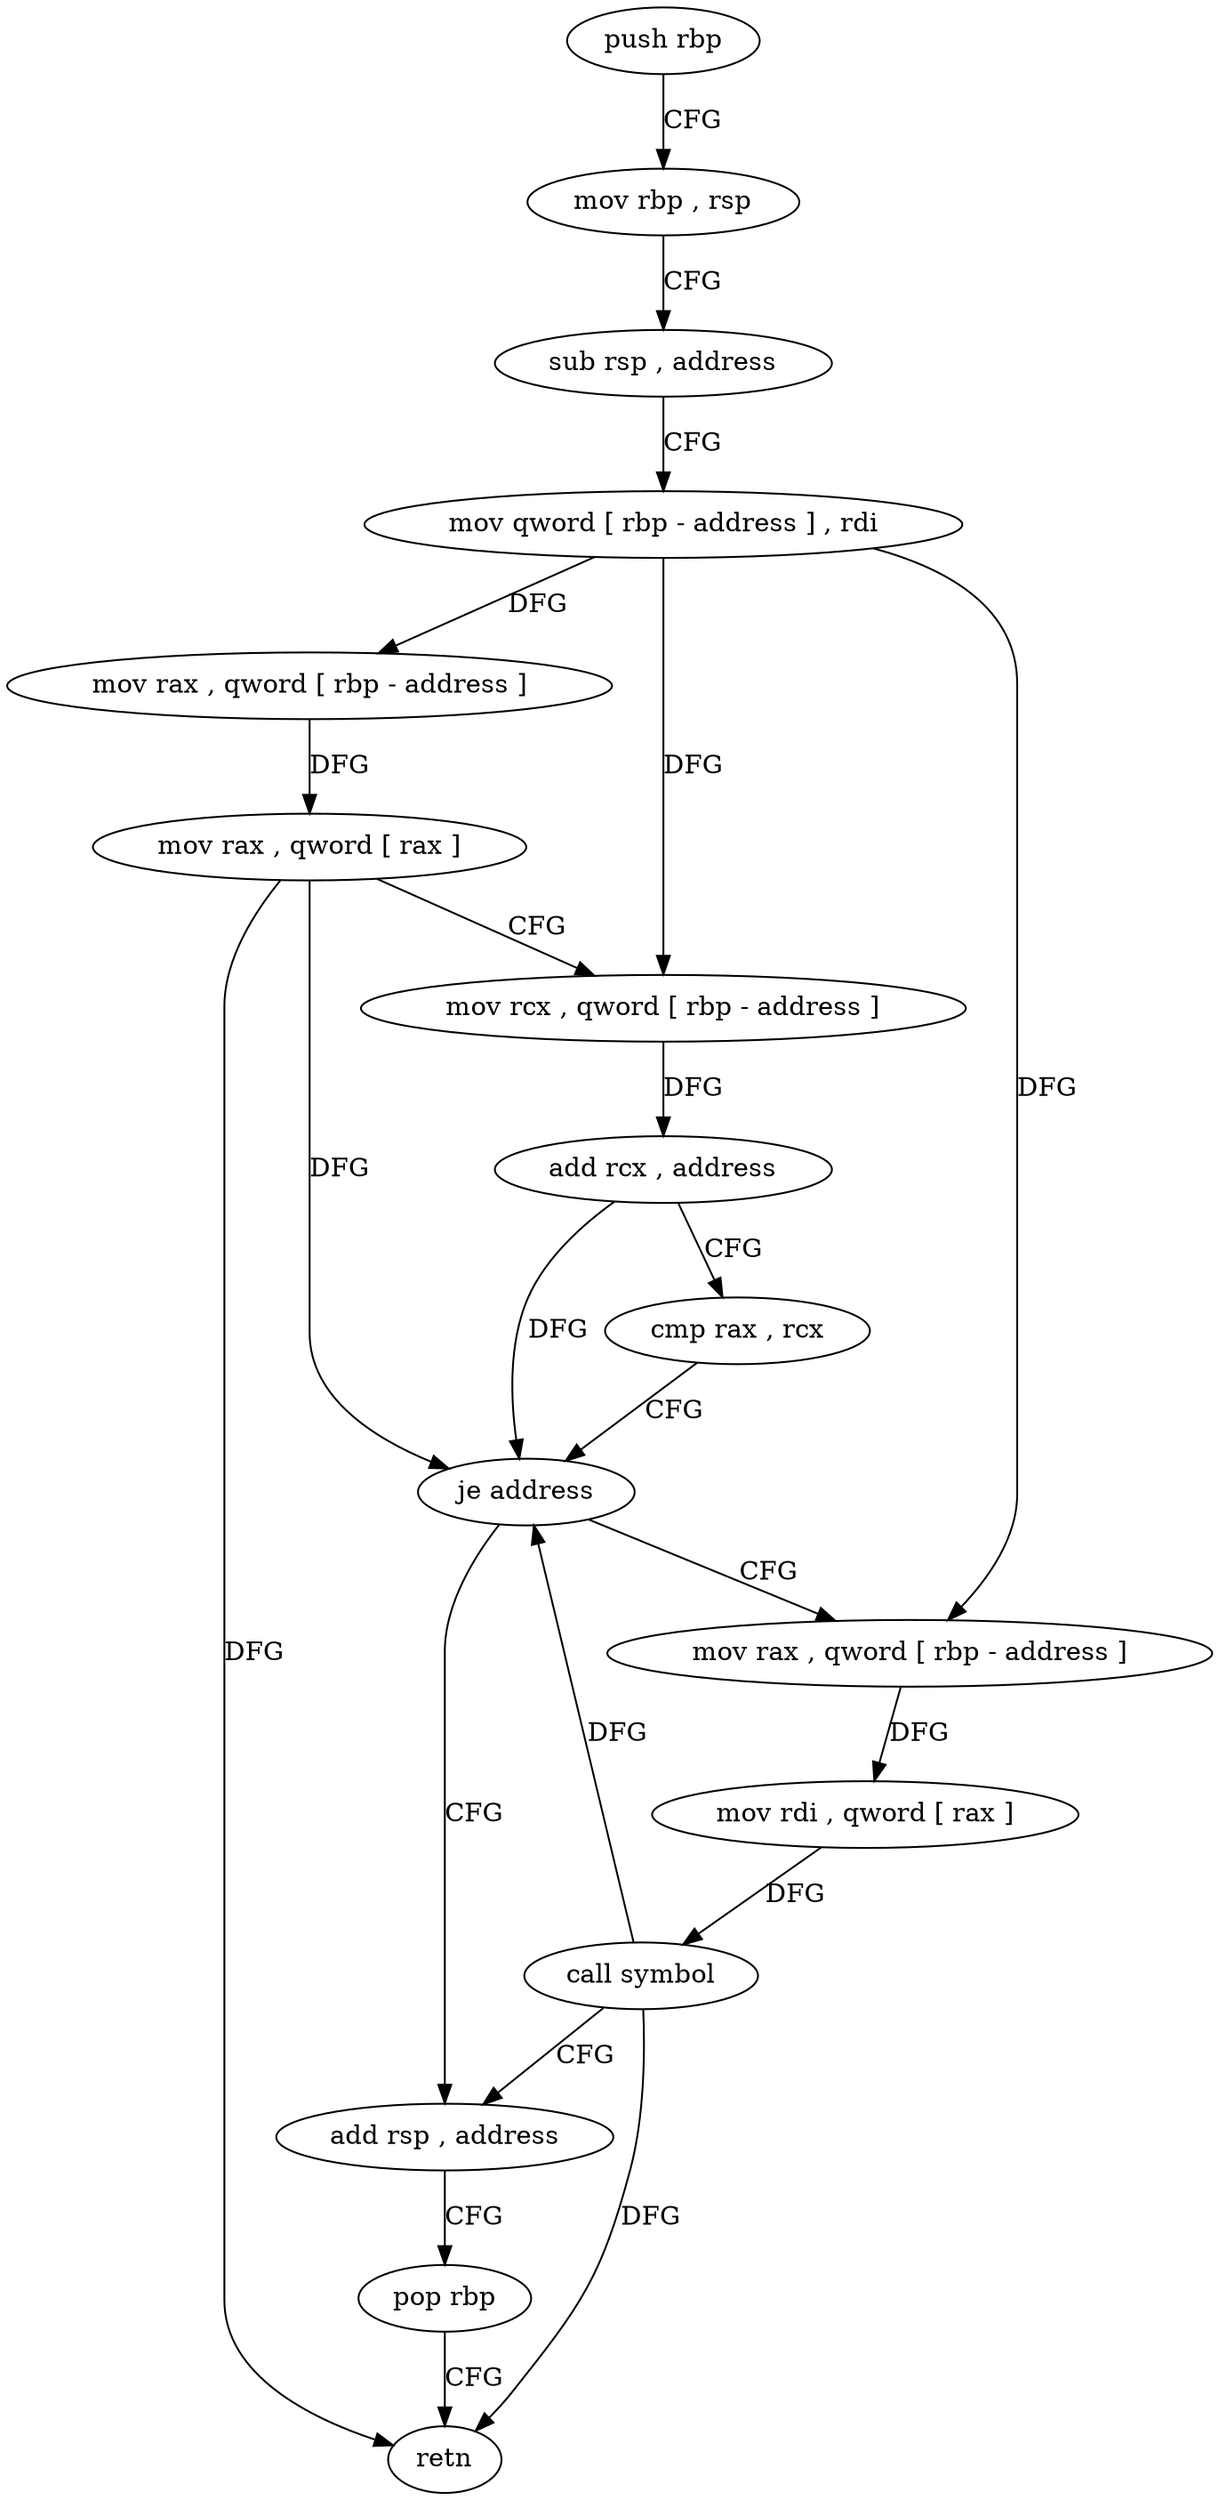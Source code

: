 digraph "func" {
"4259984" [label = "push rbp" ]
"4259985" [label = "mov rbp , rsp" ]
"4259988" [label = "sub rsp , address" ]
"4259992" [label = "mov qword [ rbp - address ] , rdi" ]
"4259996" [label = "mov rax , qword [ rbp - address ]" ]
"4260000" [label = "mov rax , qword [ rax ]" ]
"4260003" [label = "mov rcx , qword [ rbp - address ]" ]
"4260007" [label = "add rcx , address" ]
"4260014" [label = "cmp rax , rcx" ]
"4260017" [label = "je address" ]
"4260035" [label = "add rsp , address" ]
"4260023" [label = "mov rax , qword [ rbp - address ]" ]
"4260039" [label = "pop rbp" ]
"4260040" [label = "retn" ]
"4260027" [label = "mov rdi , qword [ rax ]" ]
"4260030" [label = "call symbol" ]
"4259984" -> "4259985" [ label = "CFG" ]
"4259985" -> "4259988" [ label = "CFG" ]
"4259988" -> "4259992" [ label = "CFG" ]
"4259992" -> "4259996" [ label = "DFG" ]
"4259992" -> "4260003" [ label = "DFG" ]
"4259992" -> "4260023" [ label = "DFG" ]
"4259996" -> "4260000" [ label = "DFG" ]
"4260000" -> "4260003" [ label = "CFG" ]
"4260000" -> "4260017" [ label = "DFG" ]
"4260000" -> "4260040" [ label = "DFG" ]
"4260003" -> "4260007" [ label = "DFG" ]
"4260007" -> "4260014" [ label = "CFG" ]
"4260007" -> "4260017" [ label = "DFG" ]
"4260014" -> "4260017" [ label = "CFG" ]
"4260017" -> "4260035" [ label = "CFG" ]
"4260017" -> "4260023" [ label = "CFG" ]
"4260035" -> "4260039" [ label = "CFG" ]
"4260023" -> "4260027" [ label = "DFG" ]
"4260039" -> "4260040" [ label = "CFG" ]
"4260027" -> "4260030" [ label = "DFG" ]
"4260030" -> "4260035" [ label = "CFG" ]
"4260030" -> "4260017" [ label = "DFG" ]
"4260030" -> "4260040" [ label = "DFG" ]
}
